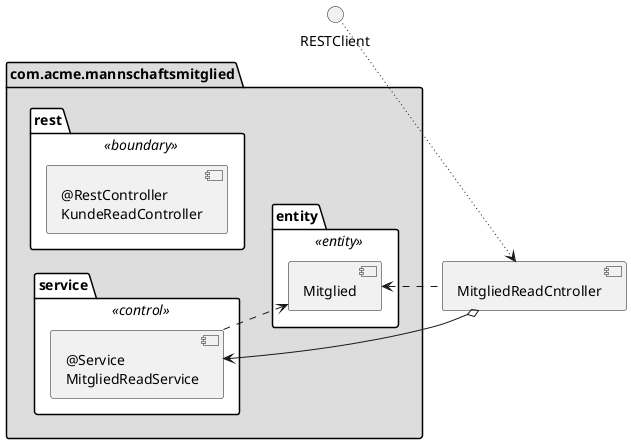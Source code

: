 ' Copyright (C) 2019 - present Juergen Zimmermann, Hochschule Karlsruhe
'
' This program is free software: you can redistribute it and/or modify
' it under the terms of the GNU General Public License as published by
' the Free Software Foundation, either version 3 of the License, or
' (at your option) any later version.
'
' This program is distributed in the hope that it will be useful,
' but WITHOUT ANY WARRANTY; without even the implied warranty of
' MERCHANTABILITY or FITNESS FOR A PARTICULAR PURPOSE.  See the
' GNU General Public License for more details.
'
' You should have received a copy of the GNU General Public License
' along with this program.  If not, see <https://www.gnu.org/licenses/>.
@startuml Komponenten

left to right direction

package com.acme.mannschaftsmitglied #DDDDDD {
    package rest <<boundary>> #FFFFFF {
        [@RestController\nKundeReadController] as MitgliedGetController
    }

    package service <<control>> #FFFFFF {
        [@Service\nMitgliedReadService] as MitgliedReadService
    }

    package entity <<entity>> #FFFFFF {
        [Mitglied]
    }
}

RESTClient ~~> [MitgliedReadCntroller]

[MitgliedReadCntroller] o--> [MitgliedReadService]
[MitgliedReadCntroller] .up.> [Mitglied]
[MitgliedReadService] ..> [Mitglied]


@enduml
